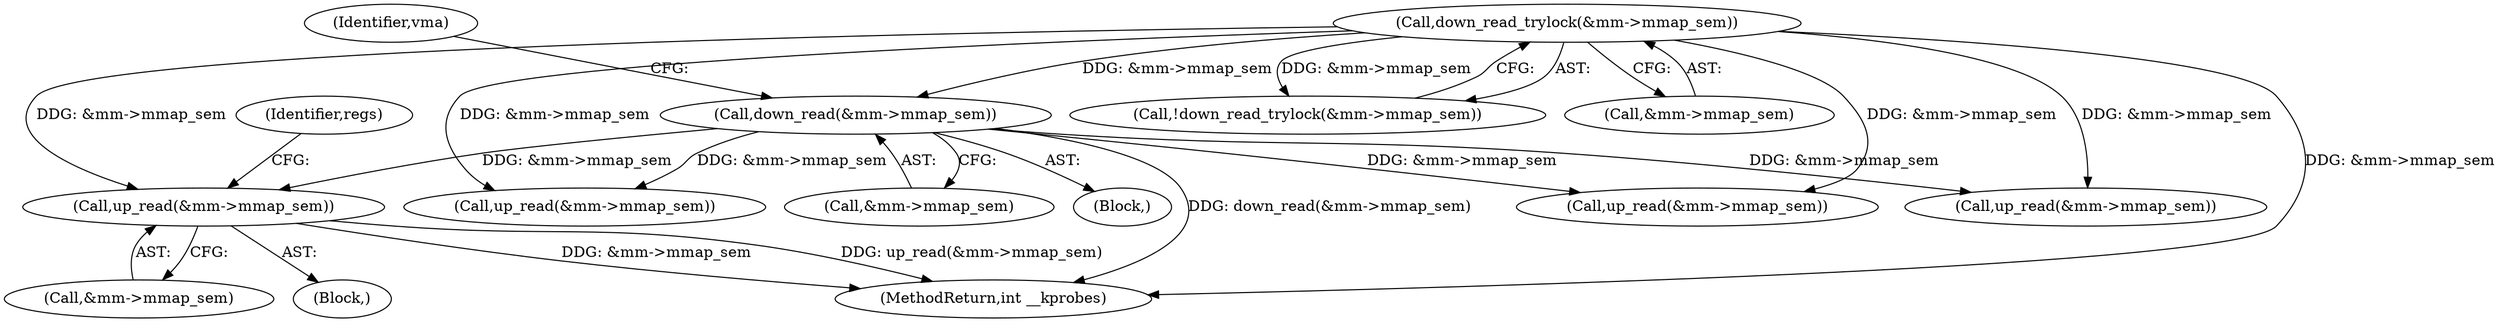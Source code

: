 digraph "0_linux_a8b0ca17b80e92faab46ee7179ba9e99ccb61233_20@API" {
"1000499" [label="(Call,up_read(&mm->mmap_sem))"];
"1000240" [label="(Call,down_read(&mm->mmap_sem))"];
"1000223" [label="(Call,down_read_trylock(&mm->mmap_sem))"];
"1000554" [label="(MethodReturn,int __kprobes)"];
"1000228" [label="(Block,)"];
"1000463" [label="(Call,up_read(&mm->mmap_sem))"];
"1000499" [label="(Call,up_read(&mm->mmap_sem))"];
"1000471" [label="(Call,up_read(&mm->mmap_sem))"];
"1000500" [label="(Call,&mm->mmap_sem)"];
"1000125" [label="(Block,)"];
"1000507" [label="(Identifier,regs)"];
"1000223" [label="(Call,down_read_trylock(&mm->mmap_sem))"];
"1000241" [label="(Call,&mm->mmap_sem)"];
"1000246" [label="(Identifier,vma)"];
"1000222" [label="(Call,!down_read_trylock(&mm->mmap_sem))"];
"1000224" [label="(Call,&mm->mmap_sem)"];
"1000240" [label="(Call,down_read(&mm->mmap_sem))"];
"1000514" [label="(Call,up_read(&mm->mmap_sem))"];
"1000499" -> "1000125"  [label="AST: "];
"1000499" -> "1000500"  [label="CFG: "];
"1000500" -> "1000499"  [label="AST: "];
"1000507" -> "1000499"  [label="CFG: "];
"1000499" -> "1000554"  [label="DDG: up_read(&mm->mmap_sem)"];
"1000499" -> "1000554"  [label="DDG: &mm->mmap_sem"];
"1000240" -> "1000499"  [label="DDG: &mm->mmap_sem"];
"1000223" -> "1000499"  [label="DDG: &mm->mmap_sem"];
"1000240" -> "1000228"  [label="AST: "];
"1000240" -> "1000241"  [label="CFG: "];
"1000241" -> "1000240"  [label="AST: "];
"1000246" -> "1000240"  [label="CFG: "];
"1000240" -> "1000554"  [label="DDG: down_read(&mm->mmap_sem)"];
"1000223" -> "1000240"  [label="DDG: &mm->mmap_sem"];
"1000240" -> "1000463"  [label="DDG: &mm->mmap_sem"];
"1000240" -> "1000471"  [label="DDG: &mm->mmap_sem"];
"1000240" -> "1000514"  [label="DDG: &mm->mmap_sem"];
"1000223" -> "1000222"  [label="AST: "];
"1000223" -> "1000224"  [label="CFG: "];
"1000224" -> "1000223"  [label="AST: "];
"1000222" -> "1000223"  [label="CFG: "];
"1000223" -> "1000554"  [label="DDG: &mm->mmap_sem"];
"1000223" -> "1000222"  [label="DDG: &mm->mmap_sem"];
"1000223" -> "1000463"  [label="DDG: &mm->mmap_sem"];
"1000223" -> "1000471"  [label="DDG: &mm->mmap_sem"];
"1000223" -> "1000514"  [label="DDG: &mm->mmap_sem"];
}
